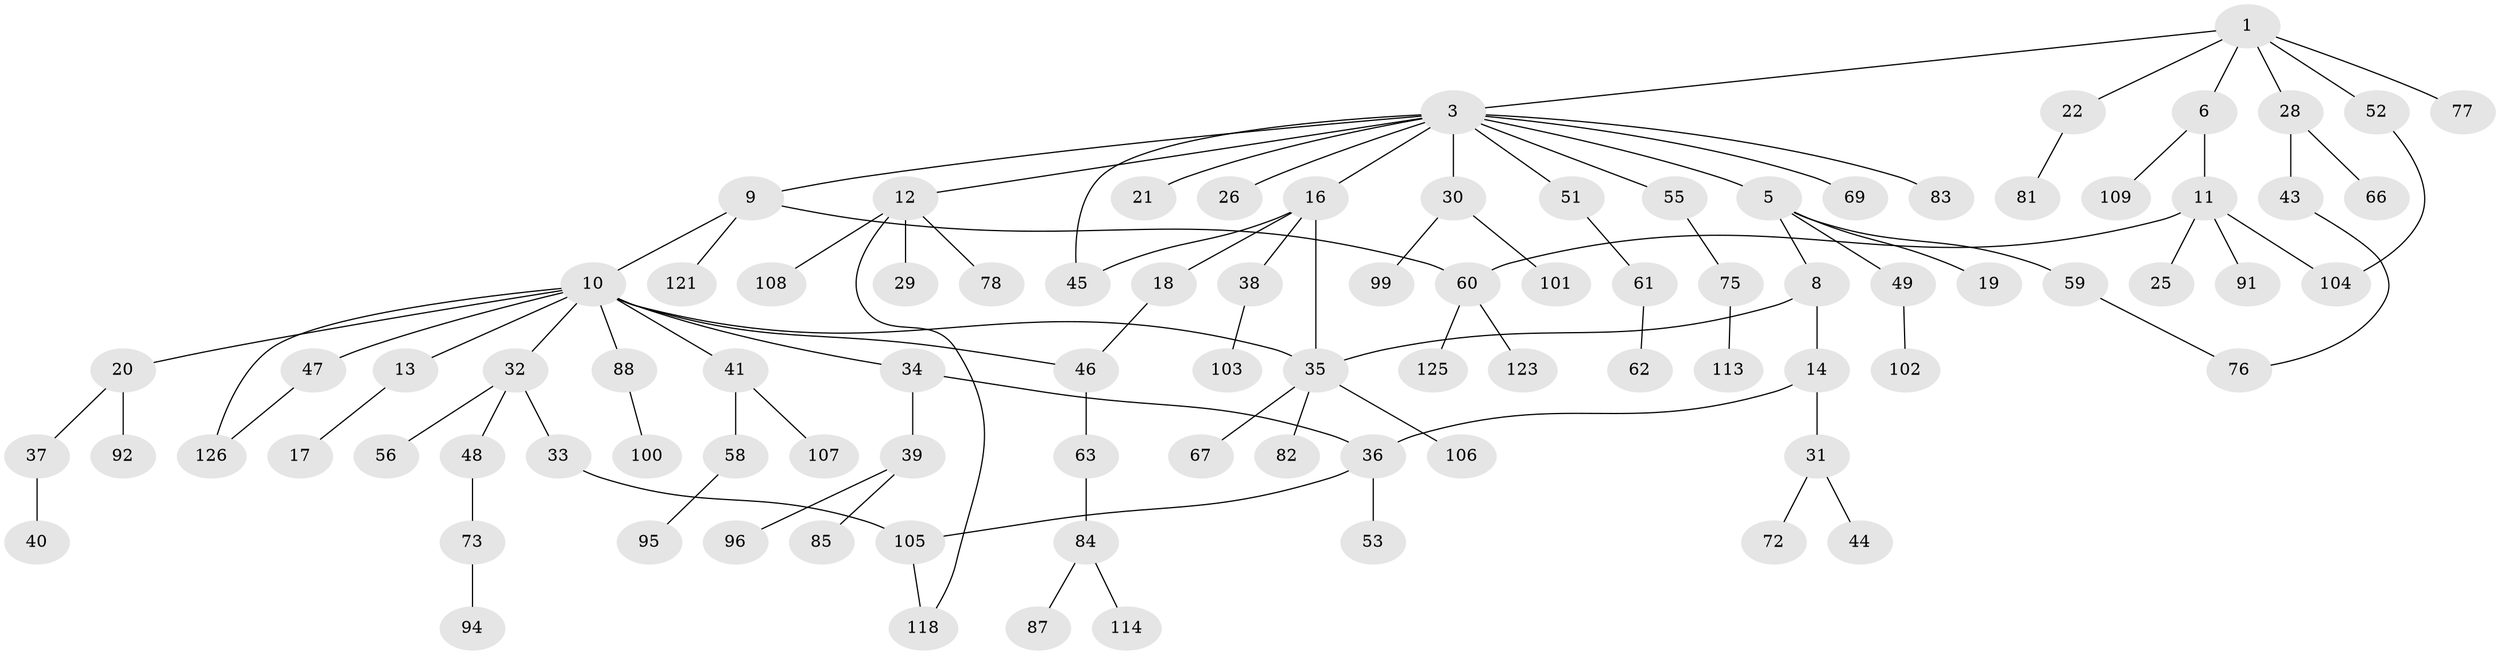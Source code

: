 // original degree distribution, {3: 0.15384615384615385, 4: 0.07692307692307693, 7: 0.007692307692307693, 6: 0.007692307692307693, 5: 0.038461538461538464, 8: 0.007692307692307693, 2: 0.3230769230769231, 1: 0.38461538461538464}
// Generated by graph-tools (version 1.1) at 2025/16/03/04/25 18:16:48]
// undirected, 91 vertices, 101 edges
graph export_dot {
graph [start="1"]
  node [color=gray90,style=filled];
  1 [super="+2+23"];
  3 [super="+4+7+42"];
  5;
  6;
  8;
  9;
  10 [super="+15+27"];
  11 [super="+54"];
  12;
  13;
  14 [super="+80"];
  16 [super="+71+24+111"];
  17 [super="+70"];
  18;
  19 [super="+86"];
  20;
  21;
  22;
  25;
  26;
  28;
  29;
  30;
  31;
  32;
  33;
  34;
  35 [super="+79+50"];
  36;
  37;
  38;
  39;
  40;
  41;
  43;
  44;
  45 [super="+93"];
  46;
  47;
  48;
  49;
  51;
  52;
  53;
  55 [super="+129"];
  56;
  58;
  59;
  60 [super="+90"];
  61 [super="+124"];
  62 [super="+110"];
  63;
  66;
  67;
  69;
  72 [super="+128"];
  73;
  75;
  76 [super="+112"];
  77;
  78;
  81 [super="+97"];
  82;
  83;
  84;
  85;
  87;
  88;
  91;
  92;
  94;
  95;
  96;
  99;
  100;
  101;
  102;
  103;
  104 [super="+122"];
  105;
  106;
  107;
  108;
  109;
  113;
  114 [super="+127"];
  118;
  121;
  123;
  125;
  126;
  1 -- 52;
  1 -- 3;
  1 -- 6;
  1 -- 22;
  1 -- 28;
  1 -- 77;
  3 -- 5;
  3 -- 9;
  3 -- 21;
  3 -- 16;
  3 -- 69;
  3 -- 55;
  3 -- 12;
  3 -- 45;
  3 -- 51;
  3 -- 26;
  3 -- 30;
  3 -- 83;
  5 -- 8;
  5 -- 19;
  5 -- 49;
  5 -- 59;
  6 -- 11;
  6 -- 109;
  8 -- 14;
  8 -- 35;
  9 -- 10;
  9 -- 121;
  9 -- 60;
  10 -- 13;
  10 -- 32;
  10 -- 34;
  10 -- 47;
  10 -- 88;
  10 -- 35;
  10 -- 20;
  10 -- 126;
  10 -- 46;
  10 -- 41;
  11 -- 25;
  11 -- 104;
  11 -- 91;
  11 -- 60;
  12 -- 29;
  12 -- 78;
  12 -- 108;
  12 -- 118;
  13 -- 17;
  14 -- 31;
  14 -- 36;
  16 -- 18;
  16 -- 38;
  16 -- 45;
  16 -- 35;
  18 -- 46;
  20 -- 37;
  20 -- 92;
  22 -- 81;
  28 -- 43;
  28 -- 66;
  30 -- 99;
  30 -- 101;
  31 -- 44;
  31 -- 72;
  32 -- 33;
  32 -- 48;
  32 -- 56;
  33 -- 105;
  34 -- 36;
  34 -- 39;
  35 -- 67;
  35 -- 106;
  35 -- 82;
  36 -- 53;
  36 -- 105;
  37 -- 40;
  38 -- 103;
  39 -- 85;
  39 -- 96;
  41 -- 58;
  41 -- 107;
  43 -- 76;
  46 -- 63;
  47 -- 126;
  48 -- 73;
  49 -- 102;
  51 -- 61;
  52 -- 104;
  55 -- 75;
  58 -- 95;
  59 -- 76;
  60 -- 123;
  60 -- 125;
  61 -- 62;
  63 -- 84;
  73 -- 94;
  75 -- 113;
  84 -- 87;
  84 -- 114;
  88 -- 100;
  105 -- 118;
}
